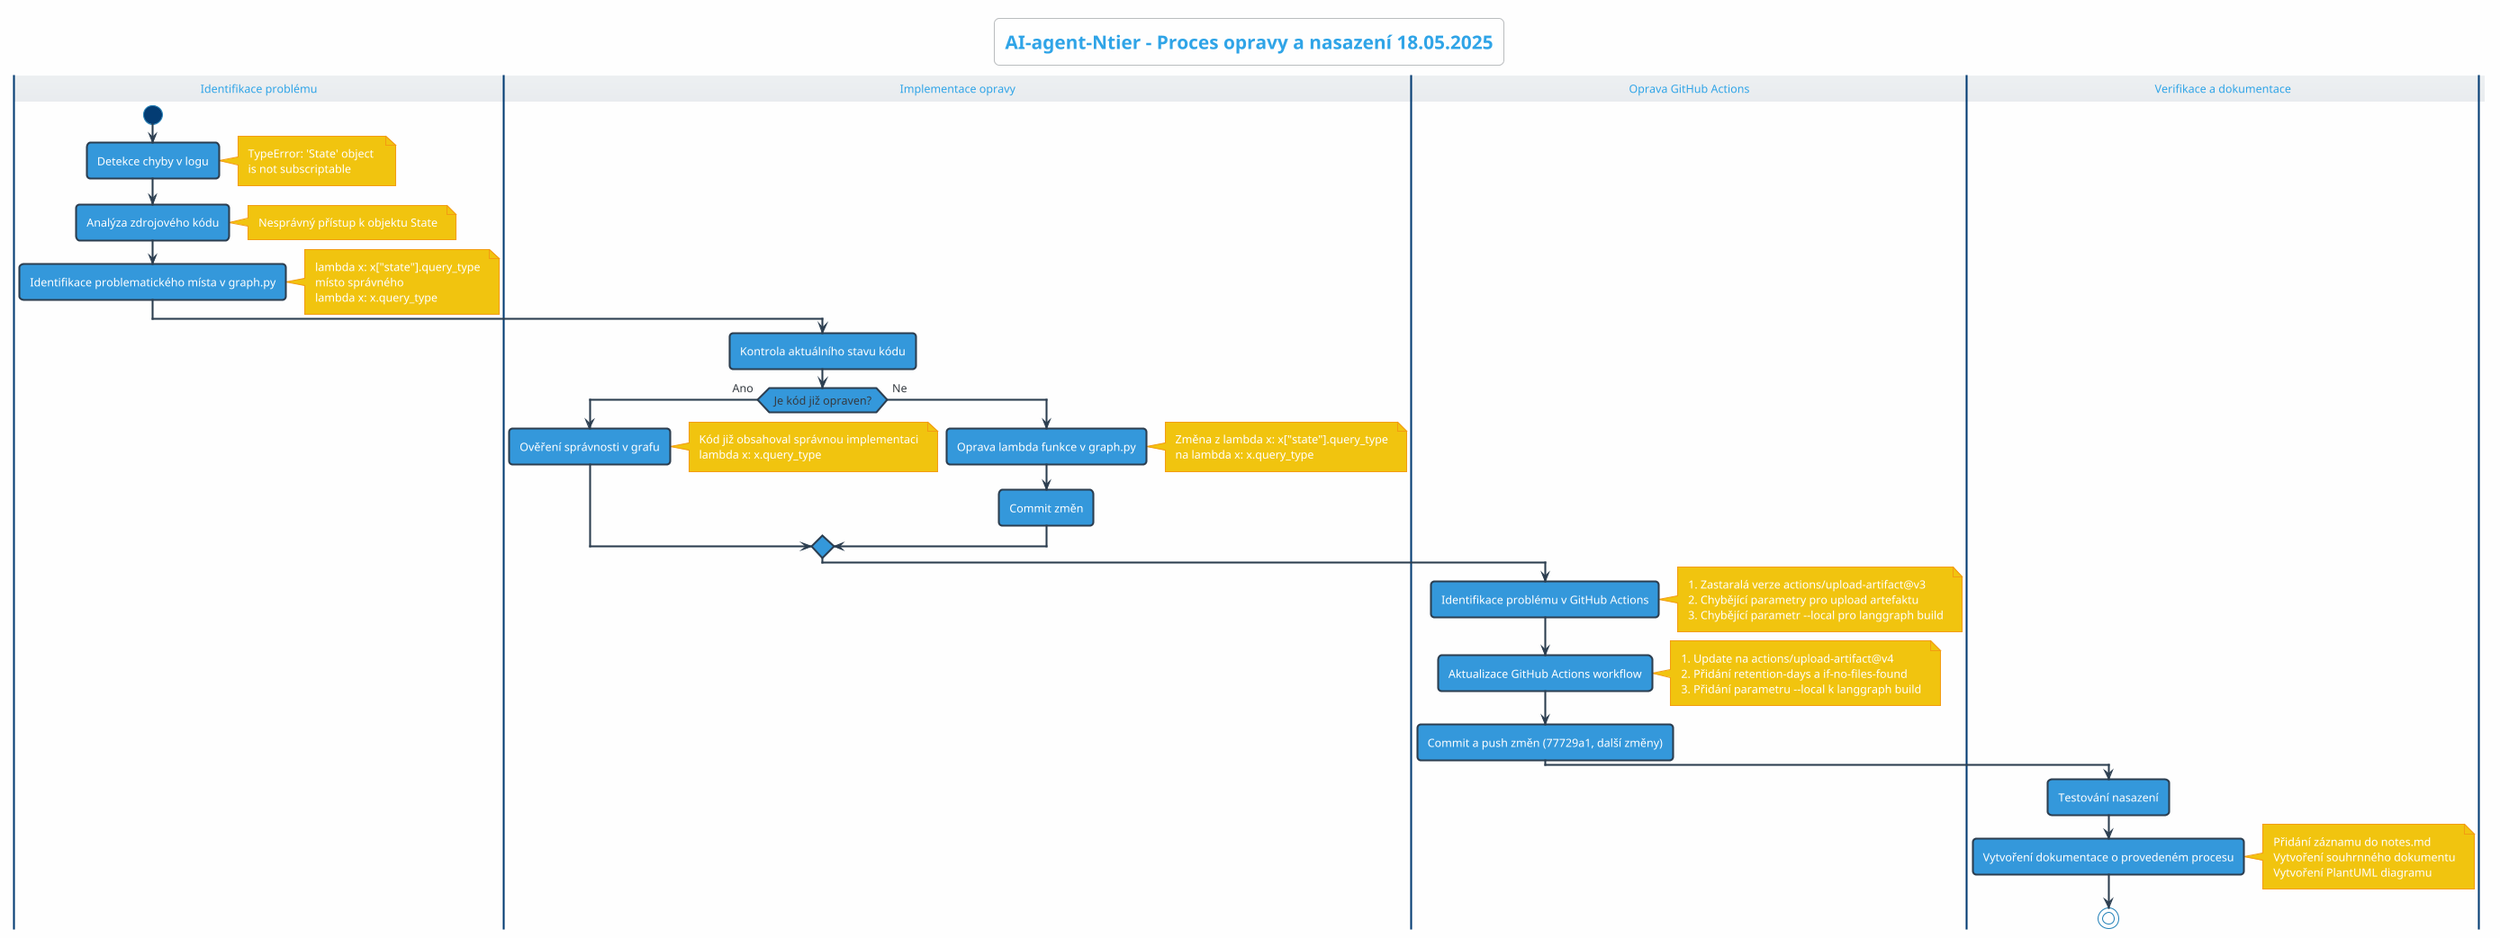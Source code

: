 @startuml "AI-agent-Ntier-Deployment-Process-18-05-2025"
!theme cerulean

title "AI-agent-Ntier - Proces opravy a nasazení 18.05.2025"

' Definice stylů
skinparam backgroundColor #FEFEFE
skinparam activityArrowColor #2C3E50
skinparam activityBackgroundColor #3498DB
skinparam activityBorderColor #2C3E50
skinparam activityBorderThickness 2
skinparam noteBackgroundColor #F1C40F
skinparam noteBorderColor #F39C12
skinparam noteBorderThickness 1

' Rozdělení na fáze
|Identifikace problému|
start
:Detekce chyby v logu;
note right
  TypeError: 'State' object 
  is not subscriptable
end note

:Analýza zdrojového kódu;
note right: Nesprávný přístup k objektu State
:Identifikace problematického místa v graph.py;
note right
  lambda x: x["state"].query_type
  místo správného
  lambda x: x.query_type
end note

|Implementace opravy|
:Kontrola aktuálního stavu kódu;
if (Je kód již opraven?) then (Ano)
  :Ověření správnosti v grafu;
  note right
    Kód již obsahoval správnou implementaci
    lambda x: x.query_type
  end note
else (Ne)
  :Oprava lambda funkce v graph.py;
  note right
    Změna z lambda x: x["state"].query_type
    na lambda x: x.query_type
  end note
  :Commit změn;
endif

|Oprava GitHub Actions|
:Identifikace problému v GitHub Actions;
note right
  1. Zastaralá verze actions/upload-artifact@v3
  2. Chybějící parametry pro upload artefaktu
  3. Chybějící parametr --local pro langgraph build
end note
:Aktualizace GitHub Actions workflow;
note right
  1. Update na actions/upload-artifact@v4
  2. Přidání retention-days a if-no-files-found
  3. Přidání parametru --local k langgraph build
end note
:Commit a push změn (77729a1, další změny);

|Verifikace a dokumentace|
:Testování nasazení;
:Vytvoření dokumentace o provedeném procesu;
note right
  Přidání záznamu do notes.md
  Vytvoření souhrnného dokumentu
  Vytvoření PlantUML diagramu
end note

stop

@enduml
